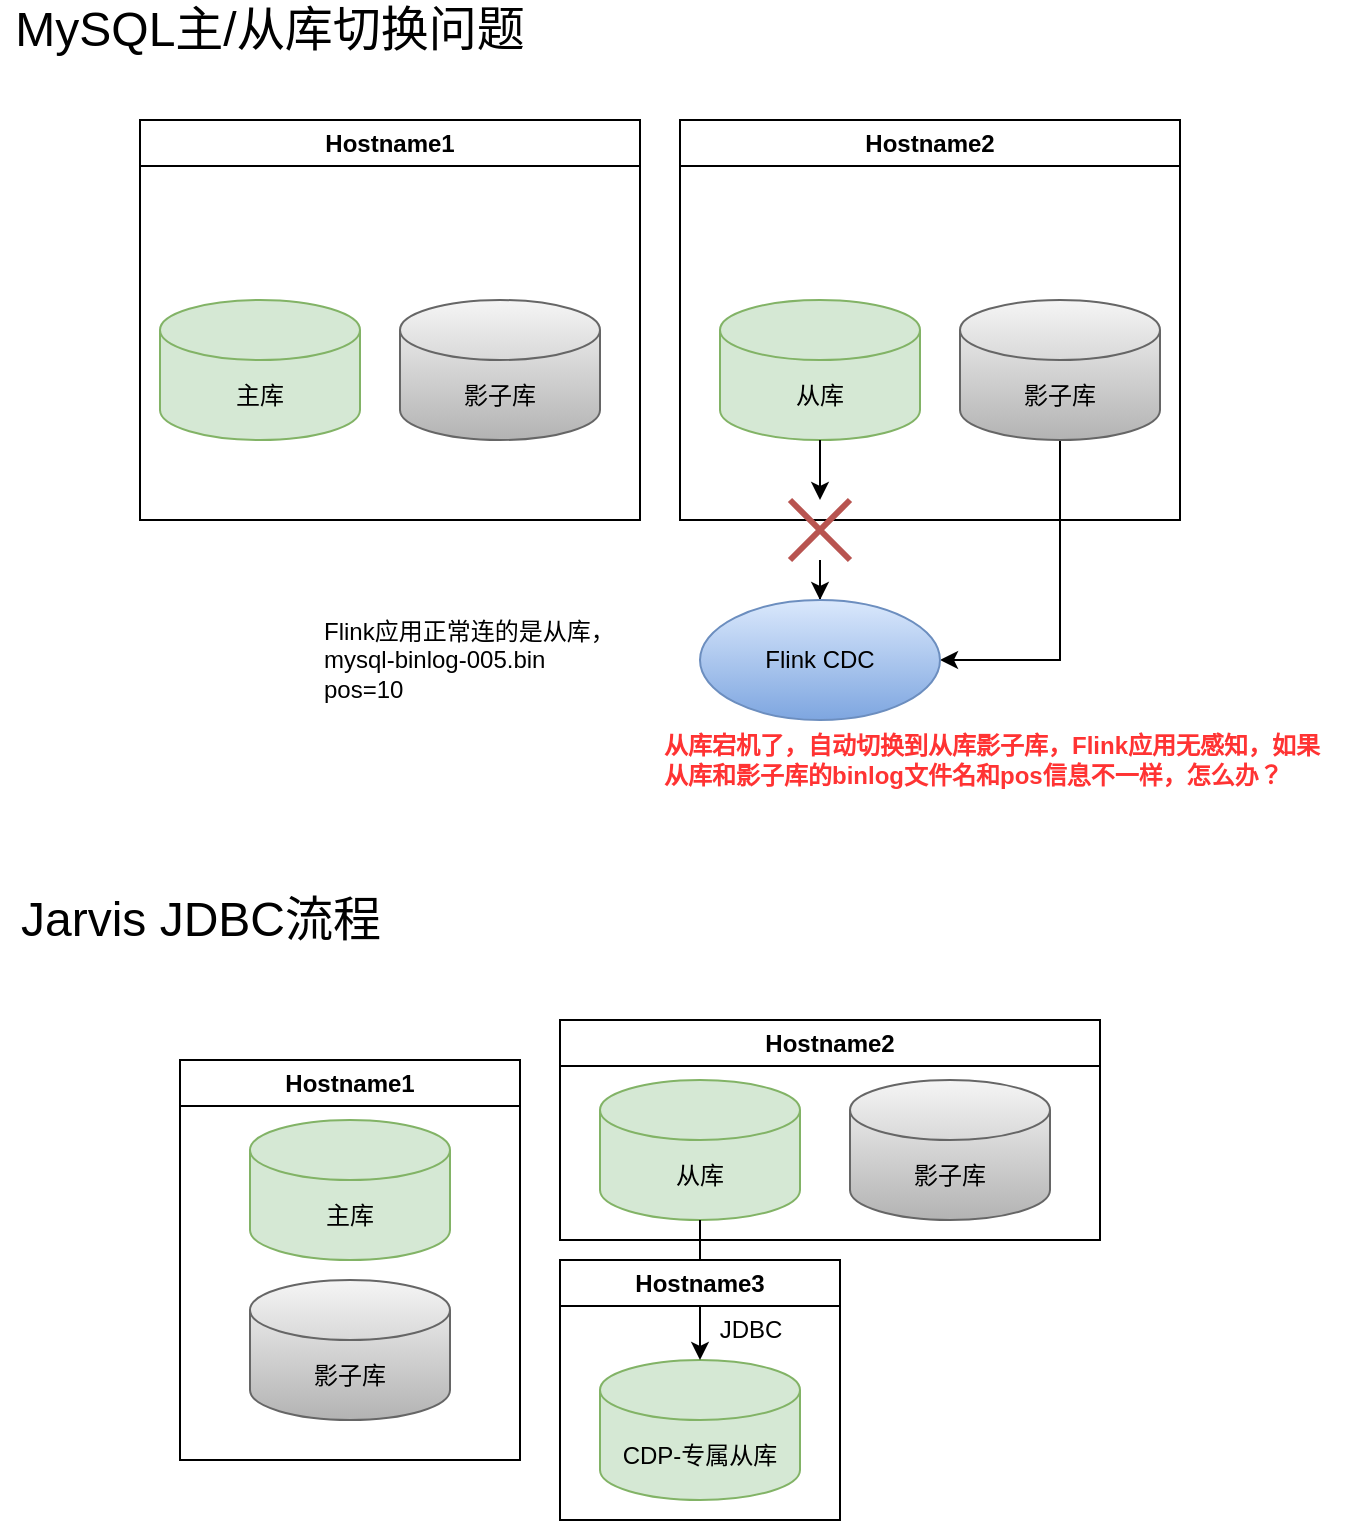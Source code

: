 <mxfile version="22.0.8" type="github">
  <diagram name="Page-1" id="32ATZdngchGKsi4qy3dn">
    <mxGraphModel dx="934" dy="562" grid="1" gridSize="10" guides="1" tooltips="1" connect="1" arrows="1" fold="1" page="1" pageScale="1" pageWidth="850" pageHeight="1100" math="0" shadow="0">
      <root>
        <mxCell id="0" />
        <mxCell id="1" parent="0" />
        <mxCell id="y7jmpfKo2dBx63ZG00Ak-2" value="&lt;font style=&quot;font-size: 24px;&quot;&gt;MySQL主/从库切换问题&lt;/font&gt;" style="text;html=1;strokeColor=none;fillColor=none;align=center;verticalAlign=middle;whiteSpace=wrap;rounded=0;" parent="1" vertex="1">
          <mxGeometry x="10" y="70" width="270" height="30" as="geometry" />
        </mxCell>
        <mxCell id="y7jmpfKo2dBx63ZG00Ak-3" value="主库" style="shape=cylinder3;whiteSpace=wrap;html=1;boundedLbl=1;backgroundOutline=1;size=15;fillColor=#d5e8d4;strokeColor=#82b366;" parent="1" vertex="1">
          <mxGeometry x="90" y="220" width="100" height="70" as="geometry" />
        </mxCell>
        <mxCell id="y7jmpfKo2dBx63ZG00Ak-4" value="影子库" style="shape=cylinder3;whiteSpace=wrap;html=1;boundedLbl=1;backgroundOutline=1;size=15;fillColor=#f5f5f5;gradientColor=#b3b3b3;strokeColor=#666666;" parent="1" vertex="1">
          <mxGeometry x="210" y="220" width="100" height="70" as="geometry" />
        </mxCell>
        <mxCell id="JSxCDw3PMIhSAgQZjtiB-2" style="edgeStyle=orthogonalEdgeStyle;rounded=0;orthogonalLoop=1;jettySize=auto;html=1;exitX=0.5;exitY=1;exitDx=0;exitDy=0;exitPerimeter=0;" edge="1" parent="1" source="y7jmpfKo2dBx63ZG00Ak-18" target="y7jmpfKo2dBx63ZG00Ak-15">
          <mxGeometry relative="1" as="geometry" />
        </mxCell>
        <mxCell id="y7jmpfKo2dBx63ZG00Ak-5" value="从库" style="shape=cylinder3;whiteSpace=wrap;html=1;boundedLbl=1;backgroundOutline=1;size=15;fillColor=#d5e8d4;strokeColor=#82b366;" parent="1" vertex="1">
          <mxGeometry x="370" y="220" width="100" height="70" as="geometry" />
        </mxCell>
        <mxCell id="JSxCDw3PMIhSAgQZjtiB-3" style="edgeStyle=orthogonalEdgeStyle;rounded=0;orthogonalLoop=1;jettySize=auto;html=1;exitX=0.5;exitY=1;exitDx=0;exitDy=0;exitPerimeter=0;entryX=1;entryY=0.5;entryDx=0;entryDy=0;" edge="1" parent="1" source="y7jmpfKo2dBx63ZG00Ak-6" target="y7jmpfKo2dBx63ZG00Ak-15">
          <mxGeometry relative="1" as="geometry" />
        </mxCell>
        <mxCell id="y7jmpfKo2dBx63ZG00Ak-6" value="影子库" style="shape=cylinder3;whiteSpace=wrap;html=1;boundedLbl=1;backgroundOutline=1;size=15;fillColor=#f5f5f5;gradientColor=#b3b3b3;strokeColor=#666666;" parent="1" vertex="1">
          <mxGeometry x="490" y="220" width="100" height="70" as="geometry" />
        </mxCell>
        <mxCell id="y7jmpfKo2dBx63ZG00Ak-7" value="Hostname1" style="swimlane;whiteSpace=wrap;html=1;" parent="1" vertex="1">
          <mxGeometry x="80" y="130" width="250" height="200" as="geometry" />
        </mxCell>
        <mxCell id="y7jmpfKo2dBx63ZG00Ak-8" value="Hostname2" style="swimlane;whiteSpace=wrap;html=1;" parent="1" vertex="1">
          <mxGeometry x="350" y="130" width="250" height="200" as="geometry" />
        </mxCell>
        <mxCell id="y7jmpfKo2dBx63ZG00Ak-15" value="Flink CDC" style="ellipse;whiteSpace=wrap;html=1;fillColor=#dae8fc;gradientColor=#7ea6e0;strokeColor=#6c8ebf;" parent="1" vertex="1">
          <mxGeometry x="360" y="370" width="120" height="60" as="geometry" />
        </mxCell>
        <mxCell id="y7jmpfKo2dBx63ZG00Ak-17" value="Flink应用正常连的是从库，&lt;br&gt;mysql-binlog-005.bin &lt;br&gt;pos=10" style="text;html=1;align=left;verticalAlign=middle;resizable=0;points=[];autosize=1;strokeColor=none;fillColor=none;" parent="1" vertex="1">
          <mxGeometry x="170" y="370" width="170" height="60" as="geometry" />
        </mxCell>
        <mxCell id="y7jmpfKo2dBx63ZG00Ak-21" value="&lt;b&gt;&lt;font color=&quot;#ff3333&quot;&gt;从库宕机了，自动切换到从库影子库，Flink应用无感知，如果&lt;br&gt;从库和影子库的binlog文件名和pos信息不一样，怎么办？&lt;/font&gt;&lt;/b&gt;" style="text;html=1;align=left;verticalAlign=middle;resizable=0;points=[];autosize=1;strokeColor=none;fillColor=none;" parent="1" vertex="1">
          <mxGeometry x="340" y="430" width="350" height="40" as="geometry" />
        </mxCell>
        <mxCell id="JSxCDw3PMIhSAgQZjtiB-4" value="" style="edgeStyle=orthogonalEdgeStyle;rounded=0;orthogonalLoop=1;jettySize=auto;html=1;exitX=0.5;exitY=1;exitDx=0;exitDy=0;exitPerimeter=0;" edge="1" parent="1" source="y7jmpfKo2dBx63ZG00Ak-5" target="y7jmpfKo2dBx63ZG00Ak-18">
          <mxGeometry relative="1" as="geometry">
            <mxPoint x="420" y="290" as="sourcePoint" />
            <mxPoint x="420" y="370" as="targetPoint" />
          </mxGeometry>
        </mxCell>
        <mxCell id="y7jmpfKo2dBx63ZG00Ak-18" value="" style="shape=umlDestroy;whiteSpace=wrap;html=1;strokeWidth=3;targetShapes=umlLifeline;fillColor=#f8cecc;strokeColor=#b85450;gradientColor=#ea6b66;" parent="1" vertex="1">
          <mxGeometry x="405" y="320" width="30" height="30" as="geometry" />
        </mxCell>
        <mxCell id="JSxCDw3PMIhSAgQZjtiB-5" value="&lt;font style=&quot;font-size: 24px;&quot;&gt;Jarvis JDBC流程&lt;/font&gt;" style="text;html=1;align=center;verticalAlign=middle;resizable=0;points=[];autosize=1;strokeColor=none;fillColor=none;" vertex="1" parent="1">
          <mxGeometry x="10" y="510" width="200" height="40" as="geometry" />
        </mxCell>
        <mxCell id="JSxCDw3PMIhSAgQZjtiB-9" value="从库" style="shape=cylinder3;whiteSpace=wrap;html=1;boundedLbl=1;backgroundOutline=1;size=15;fillColor=#d5e8d4;strokeColor=#82b366;" vertex="1" parent="1">
          <mxGeometry x="310" y="610" width="100" height="70" as="geometry" />
        </mxCell>
        <mxCell id="JSxCDw3PMIhSAgQZjtiB-10" value="影子库" style="shape=cylinder3;whiteSpace=wrap;html=1;boundedLbl=1;backgroundOutline=1;size=15;fillColor=#f5f5f5;strokeColor=#666666;gradientColor=#b3b3b3;" vertex="1" parent="1">
          <mxGeometry x="435" y="610" width="100" height="70" as="geometry" />
        </mxCell>
        <mxCell id="JSxCDw3PMIhSAgQZjtiB-11" value="CDP-专属从库" style="shape=cylinder3;whiteSpace=wrap;html=1;boundedLbl=1;backgroundOutline=1;size=15;fillColor=#d5e8d4;strokeColor=#82b366;" vertex="1" parent="1">
          <mxGeometry x="310" y="750" width="100" height="70" as="geometry" />
        </mxCell>
        <mxCell id="JSxCDw3PMIhSAgQZjtiB-12" style="edgeStyle=orthogonalEdgeStyle;rounded=0;orthogonalLoop=1;jettySize=auto;html=1;exitX=0.5;exitY=1;exitDx=0;exitDy=0;exitPerimeter=0;entryX=0.5;entryY=0;entryDx=0;entryDy=0;entryPerimeter=0;" edge="1" parent="1" source="JSxCDw3PMIhSAgQZjtiB-9" target="JSxCDw3PMIhSAgQZjtiB-11">
          <mxGeometry relative="1" as="geometry" />
        </mxCell>
        <mxCell id="JSxCDw3PMIhSAgQZjtiB-13" value="JDBC" style="text;html=1;align=center;verticalAlign=middle;resizable=0;points=[];autosize=1;strokeColor=none;fillColor=none;" vertex="1" parent="1">
          <mxGeometry x="360" y="720" width="50" height="30" as="geometry" />
        </mxCell>
        <mxCell id="JSxCDw3PMIhSAgQZjtiB-14" value="Hostname1" style="swimlane;whiteSpace=wrap;html=1;" vertex="1" parent="1">
          <mxGeometry x="100" y="600" width="170" height="200" as="geometry" />
        </mxCell>
        <mxCell id="JSxCDw3PMIhSAgQZjtiB-7" value="主库" style="shape=cylinder3;whiteSpace=wrap;html=1;boundedLbl=1;backgroundOutline=1;size=15;fillColor=#d5e8d4;strokeColor=#82b366;" vertex="1" parent="JSxCDw3PMIhSAgQZjtiB-14">
          <mxGeometry x="35" y="30" width="100" height="70" as="geometry" />
        </mxCell>
        <mxCell id="JSxCDw3PMIhSAgQZjtiB-8" value="影子库" style="shape=cylinder3;whiteSpace=wrap;html=1;boundedLbl=1;backgroundOutline=1;size=15;fillColor=#f5f5f5;strokeColor=#666666;gradientColor=#b3b3b3;" vertex="1" parent="JSxCDw3PMIhSAgQZjtiB-14">
          <mxGeometry x="35" y="110" width="100" height="70" as="geometry" />
        </mxCell>
        <mxCell id="JSxCDw3PMIhSAgQZjtiB-15" value="Hostname2" style="swimlane;whiteSpace=wrap;html=1;" vertex="1" parent="1">
          <mxGeometry x="290" y="580" width="270" height="110" as="geometry" />
        </mxCell>
        <mxCell id="JSxCDw3PMIhSAgQZjtiB-18" value="Hostname3" style="swimlane;whiteSpace=wrap;html=1;" vertex="1" parent="1">
          <mxGeometry x="290" y="700" width="140" height="130" as="geometry" />
        </mxCell>
      </root>
    </mxGraphModel>
  </diagram>
</mxfile>

